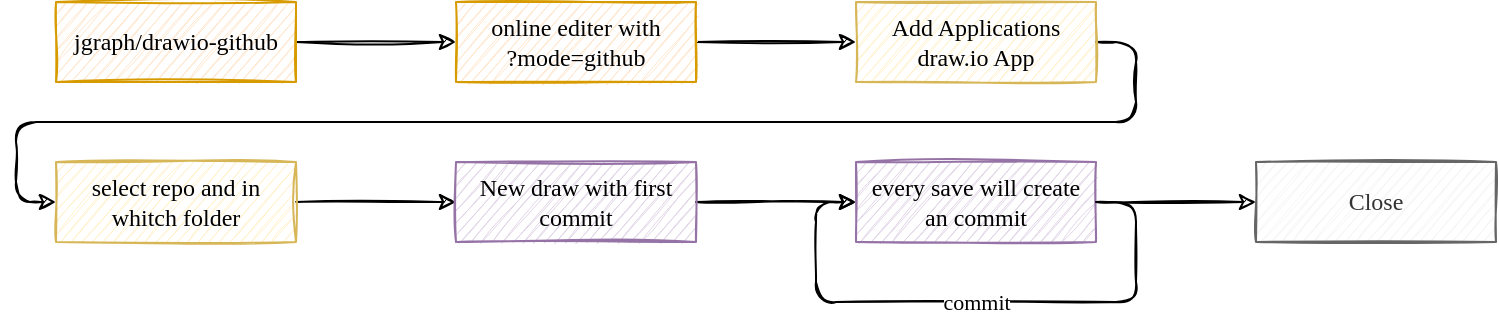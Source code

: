 <mxfile version="17.4.4" type="github">
  <diagram id="R-IjnhNuVru9fgC9JOxa" name="Page-1">
    <mxGraphModel dx="849" dy="582" grid="1" gridSize="10" guides="1" tooltips="1" connect="1" arrows="1" fold="1" page="1" pageScale="1" pageWidth="827" pageHeight="1169" math="0" shadow="0">
      <root>
        <mxCell id="0" />
        <mxCell id="1" parent="0" />
        <mxCell id="BeBIerChKtcQzGGhishX-3" value="" style="edgeStyle=orthogonalEdgeStyle;orthogonalLoop=1;jettySize=auto;html=1;fontFamily=粉圓體;fontSource=https%3A%2F%2Fgithub.com%2Fjustfont%2Fopen-huninn-font%2Fraw%2Fmaster%2Ffont%2Fjf-openhuninn-1.1.ttf;rounded=1;sketch=1;" parent="1" source="BeBIerChKtcQzGGhishX-1" target="BeBIerChKtcQzGGhishX-2" edge="1">
          <mxGeometry relative="1" as="geometry" />
        </mxCell>
        <UserObject label="jgraph/drawio-github" link="https://github.com/jgraph/drawio-github" id="BeBIerChKtcQzGGhishX-1">
          <mxCell style="rounded=0;whiteSpace=wrap;html=1;fontFamily=粉圓體;fontSource=https%3A%2F%2Fgithub.com%2Fjustfont%2Fopen-huninn-font%2Fraw%2Fmaster%2Ffont%2Fjf-openhuninn-1.1.ttf;fillColor=#ffe6cc;strokeColor=#d79b00;sketch=1;" parent="1" vertex="1">
            <mxGeometry x="40" y="40" width="120" height="40" as="geometry" />
          </mxCell>
        </UserObject>
        <mxCell id="BeBIerChKtcQzGGhishX-5" value="" style="edgeStyle=orthogonalEdgeStyle;orthogonalLoop=1;jettySize=auto;html=1;fontFamily=粉圓體;fontSource=https%3A%2F%2Fgithub.com%2Fjustfont%2Fopen-huninn-font%2Fraw%2Fmaster%2Ffont%2Fjf-openhuninn-1.1.ttf;rounded=1;sketch=1;" parent="1" source="BeBIerChKtcQzGGhishX-2" target="BeBIerChKtcQzGGhishX-4" edge="1">
          <mxGeometry relative="1" as="geometry" />
        </mxCell>
        <UserObject label="online editer with&lt;br&gt;?mode=github" link="https://app.diagrams.net/?mode=github" id="BeBIerChKtcQzGGhishX-2">
          <mxCell style="rounded=0;whiteSpace=wrap;html=1;fontFamily=粉圓體;fontSource=https%3A%2F%2Fgithub.com%2Fjustfont%2Fopen-huninn-font%2Fraw%2Fmaster%2Ffont%2Fjf-openhuninn-1.1.ttf;fillColor=#ffe6cc;strokeColor=#d79b00;sketch=1;" parent="1" vertex="1">
            <mxGeometry x="240" y="40" width="120" height="40" as="geometry" />
          </mxCell>
        </UserObject>
        <mxCell id="BeBIerChKtcQzGGhishX-7" style="edgeStyle=orthogonalEdgeStyle;orthogonalLoop=1;jettySize=auto;html=1;exitX=1;exitY=0.5;exitDx=0;exitDy=0;entryX=0;entryY=0.5;entryDx=0;entryDy=0;fontFamily=粉圓體;fontSource=https%3A%2F%2Fgithub.com%2Fjustfont%2Fopen-huninn-font%2Fraw%2Fmaster%2Ffont%2Fjf-openhuninn-1.1.ttf;rounded=1;sketch=1;" parent="1" source="BeBIerChKtcQzGGhishX-4" target="BeBIerChKtcQzGGhishX-6" edge="1">
          <mxGeometry relative="1" as="geometry" />
        </mxCell>
        <UserObject label="Add Applications&lt;br&gt;draw.io App" link="https://github.com/settings/installations" id="BeBIerChKtcQzGGhishX-4">
          <mxCell style="rounded=0;whiteSpace=wrap;html=1;fontFamily=粉圓體;fontSource=https%3A%2F%2Fgithub.com%2Fjustfont%2Fopen-huninn-font%2Fraw%2Fmaster%2Ffont%2Fjf-openhuninn-1.1.ttf;fillColor=#fff2cc;strokeColor=#d6b656;sketch=1;" parent="1" vertex="1">
            <mxGeometry x="440" y="40" width="120" height="40" as="geometry" />
          </mxCell>
        </UserObject>
        <mxCell id="BeBIerChKtcQzGGhishX-9" value="" style="edgeStyle=orthogonalEdgeStyle;rounded=1;orthogonalLoop=1;jettySize=auto;html=1;fontFamily=粉圓體;fontSource=https%3A%2F%2Fgithub.com%2Fjustfont%2Fopen-huninn-font%2Fraw%2Fmaster%2Ffont%2Fjf-openhuninn-1.1.ttf;sketch=1;" parent="1" source="BeBIerChKtcQzGGhishX-6" target="BeBIerChKtcQzGGhishX-8" edge="1">
          <mxGeometry relative="1" as="geometry" />
        </mxCell>
        <UserObject label="select repo and in whitch folder" id="BeBIerChKtcQzGGhishX-6">
          <mxCell style="rounded=0;whiteSpace=wrap;html=1;fontFamily=粉圓體;fontSource=https%3A%2F%2Fgithub.com%2Fjustfont%2Fopen-huninn-font%2Fraw%2Fmaster%2Ffont%2Fjf-openhuninn-1.1.ttf;fillColor=#fff2cc;strokeColor=#d6b656;sketch=1;" parent="1" vertex="1">
            <mxGeometry x="40" y="120" width="120" height="40" as="geometry" />
          </mxCell>
        </UserObject>
        <mxCell id="BeBIerChKtcQzGGhishX-11" value="" style="edgeStyle=orthogonalEdgeStyle;rounded=1;orthogonalLoop=1;jettySize=auto;html=1;fontFamily=粉圓體;fontSource=https%3A%2F%2Fgithub.com%2Fjustfont%2Fopen-huninn-font%2Fraw%2Fmaster%2Ffont%2Fjf-openhuninn-1.1.ttf;sketch=1;" parent="1" source="BeBIerChKtcQzGGhishX-8" target="BeBIerChKtcQzGGhishX-10" edge="1">
          <mxGeometry relative="1" as="geometry" />
        </mxCell>
        <UserObject label="New draw with first commit" id="BeBIerChKtcQzGGhishX-8">
          <mxCell style="rounded=0;whiteSpace=wrap;html=1;fontFamily=粉圓體;fontSource=https%3A%2F%2Fgithub.com%2Fjustfont%2Fopen-huninn-font%2Fraw%2Fmaster%2Ffont%2Fjf-openhuninn-1.1.ttf;fillColor=#e1d5e7;strokeColor=#9673a6;sketch=1;" parent="1" vertex="1">
            <mxGeometry x="240" y="120" width="120" height="40" as="geometry" />
          </mxCell>
        </UserObject>
        <mxCell id="BeBIerChKtcQzGGhishX-15" value="" style="edgeStyle=orthogonalEdgeStyle;rounded=1;orthogonalLoop=1;jettySize=auto;html=1;fontFamily=粉圓體;fontSource=https%3A%2F%2Fgithub.com%2Fjustfont%2Fopen-huninn-font%2Fraw%2Fmaster%2Ffont%2Fjf-openhuninn-1.1.ttf;sketch=1;" parent="1" source="BeBIerChKtcQzGGhishX-10" target="BeBIerChKtcQzGGhishX-14" edge="1">
          <mxGeometry relative="1" as="geometry" />
        </mxCell>
        <UserObject label="every save will create an commit" id="BeBIerChKtcQzGGhishX-10">
          <mxCell style="rounded=0;whiteSpace=wrap;html=1;fontFamily=粉圓體;fontSource=https%3A%2F%2Fgithub.com%2Fjustfont%2Fopen-huninn-font%2Fraw%2Fmaster%2Ffont%2Fjf-openhuninn-1.1.ttf;fillColor=#e1d5e7;strokeColor=#9673a6;sketch=1;" parent="1" vertex="1">
            <mxGeometry x="440" y="120" width="120" height="40" as="geometry" />
          </mxCell>
        </UserObject>
        <mxCell id="BeBIerChKtcQzGGhishX-12" style="edgeStyle=orthogonalEdgeStyle;rounded=1;orthogonalLoop=1;jettySize=auto;html=1;exitX=1;exitY=0.5;exitDx=0;exitDy=0;entryX=0;entryY=0.5;entryDx=0;entryDy=0;fontFamily=粉圓體;fontSource=https%3A%2F%2Fgithub.com%2Fjustfont%2Fopen-huninn-font%2Fraw%2Fmaster%2Ffont%2Fjf-openhuninn-1.1.ttf;sketch=1;" parent="1" source="BeBIerChKtcQzGGhishX-10" target="BeBIerChKtcQzGGhishX-10" edge="1">
          <mxGeometry relative="1" as="geometry">
            <Array as="points">
              <mxPoint x="580" y="140" />
              <mxPoint x="580" y="190" />
              <mxPoint x="420" y="190" />
              <mxPoint x="420" y="140" />
            </Array>
          </mxGeometry>
        </mxCell>
        <mxCell id="BeBIerChKtcQzGGhishX-13" value="commit" style="edgeLabel;html=1;align=center;verticalAlign=middle;resizable=0;points=[];fontFamily=粉圓體;" parent="BeBIerChKtcQzGGhishX-12" vertex="1" connectable="0">
          <mxGeometry relative="1" as="geometry">
            <mxPoint as="offset" />
          </mxGeometry>
        </mxCell>
        <UserObject label="Close" id="BeBIerChKtcQzGGhishX-14">
          <mxCell style="rounded=0;whiteSpace=wrap;html=1;fontFamily=粉圓體;fontSource=https%3A%2F%2Fgithub.com%2Fjustfont%2Fopen-huninn-font%2Fraw%2Fmaster%2Ffont%2Fjf-openhuninn-1.1.ttf;fillColor=#f5f5f5;fontColor=#333333;strokeColor=#666666;sketch=1;" parent="1" vertex="1">
            <mxGeometry x="640" y="120" width="120" height="40" as="geometry" />
          </mxCell>
        </UserObject>
      </root>
    </mxGraphModel>
  </diagram>
</mxfile>
